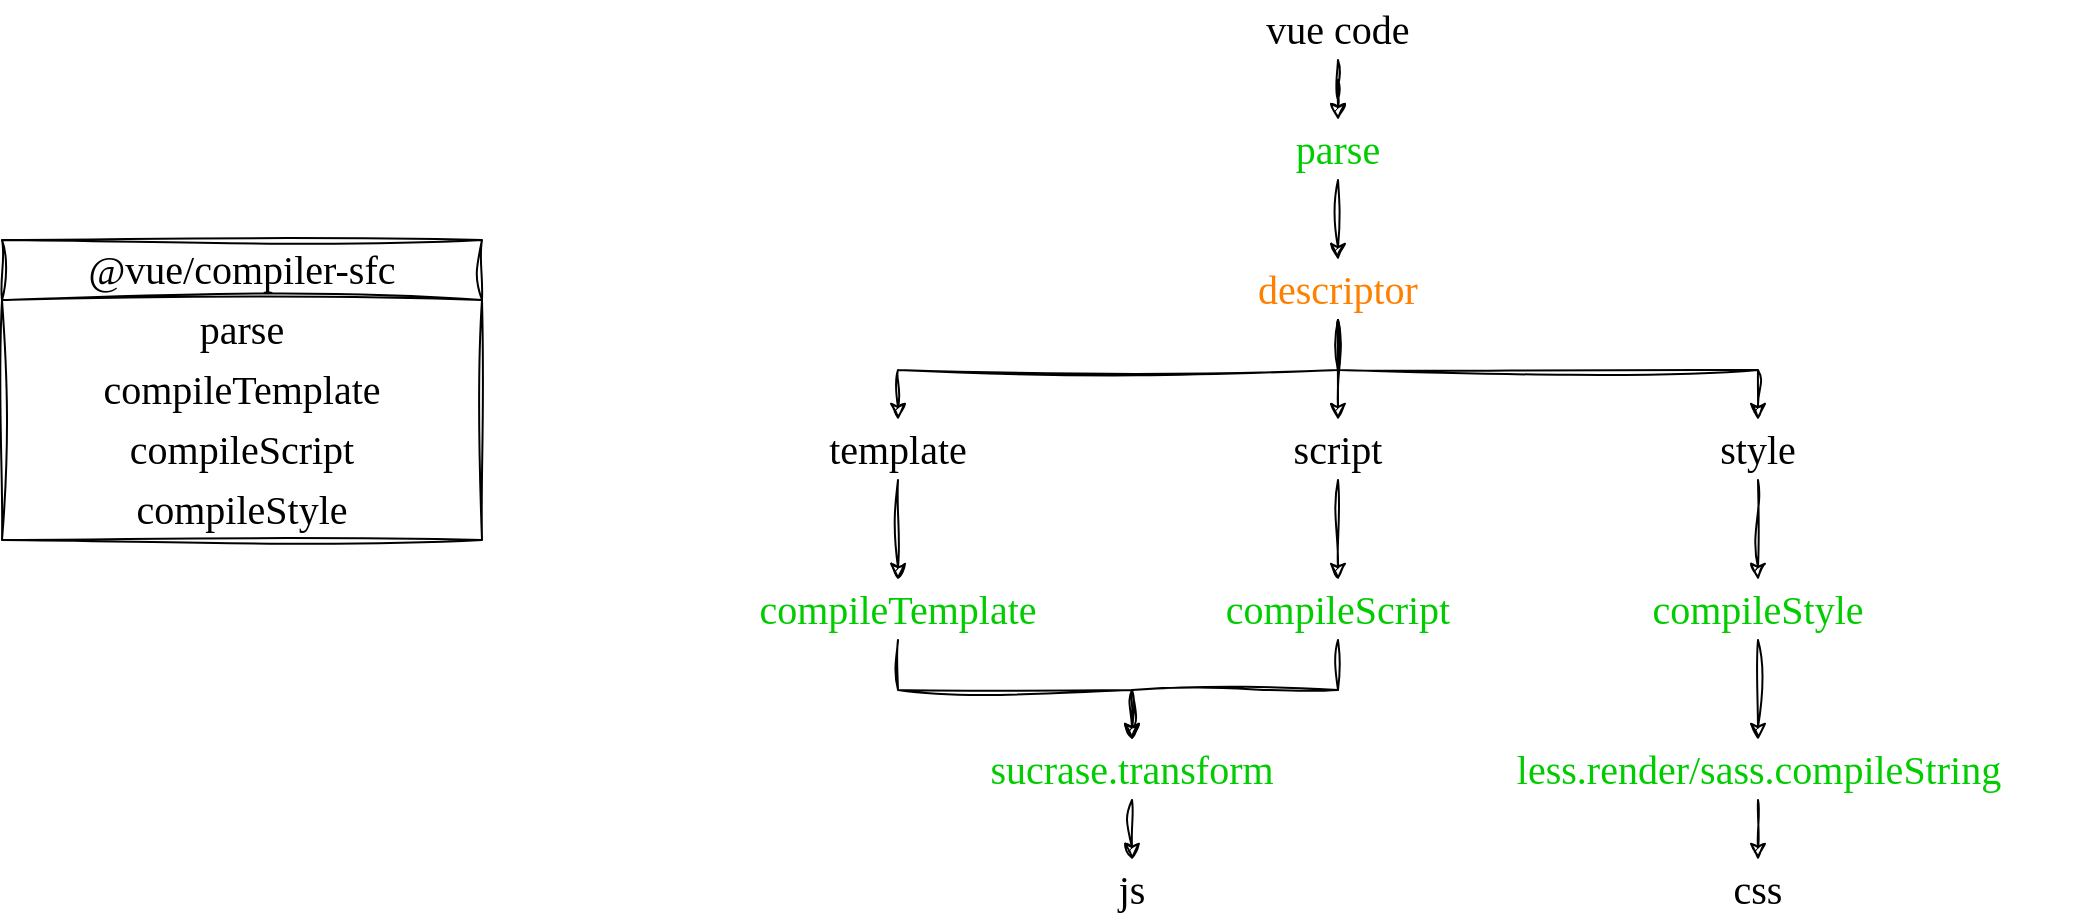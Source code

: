 <mxfile version="21.7.1" type="github">
  <diagram name="Page-1" id="V_C9YhNd82djP5Jn5Nui">
    <mxGraphModel dx="2347" dy="896" grid="1" gridSize="10" guides="1" tooltips="1" connect="1" arrows="1" fold="1" page="1" pageScale="1" pageWidth="827" pageHeight="1169" math="0" shadow="0">
      <root>
        <mxCell id="0" />
        <mxCell id="1" parent="0" />
        <mxCell id="zJxeYlZxJ97vLLtSq7D2-10" style="edgeStyle=orthogonalEdgeStyle;rounded=0;sketch=1;hachureGap=4;jiggle=2;curveFitting=1;orthogonalLoop=1;jettySize=auto;html=1;exitX=0.5;exitY=1;exitDx=0;exitDy=0;fontFamily=Architects Daughter;fontSource=https%3A%2F%2Ffonts.googleapis.com%2Fcss%3Ffamily%3DArchitects%2BDaughter;fontSize=16;" edge="1" parent="1" source="zJxeYlZxJ97vLLtSq7D2-1" target="zJxeYlZxJ97vLLtSq7D2-9">
          <mxGeometry relative="1" as="geometry" />
        </mxCell>
        <mxCell id="zJxeYlZxJ97vLLtSq7D2-1" value="&lt;font face=&quot;Comic Sans MS&quot;&gt;vue code&lt;/font&gt;" style="text;html=1;strokeColor=none;fillColor=none;align=center;verticalAlign=middle;whiteSpace=wrap;rounded=0;fontSize=20;fontFamily=Architects Daughter;" vertex="1" parent="1">
          <mxGeometry x="570" y="60" width="96" height="30" as="geometry" />
        </mxCell>
        <mxCell id="zJxeYlZxJ97vLLtSq7D2-3" value="&lt;font face=&quot;Comic Sans MS&quot;&gt;@vue/compiler-sfc&lt;/font&gt;" style="swimlane;fontStyle=0;childLayout=stackLayout;horizontal=1;startSize=30;horizontalStack=0;resizeParent=1;resizeParentMax=0;resizeLast=0;collapsible=1;marginBottom=0;whiteSpace=wrap;html=1;sketch=1;hachureGap=4;jiggle=2;curveFitting=1;fontFamily=Architects Daughter;fontSource=https%3A%2F%2Ffonts.googleapis.com%2Fcss%3Ffamily%3DArchitects%2BDaughter;fontSize=20;" vertex="1" parent="1">
          <mxGeometry x="-50" y="180" width="240" height="150" as="geometry">
            <mxRectangle x="-50" y="190" width="80" height="40" as="alternateBounds" />
          </mxGeometry>
        </mxCell>
        <mxCell id="zJxeYlZxJ97vLLtSq7D2-4" value="&lt;font face=&quot;Comic Sans MS&quot;&gt;parse&lt;/font&gt;" style="text;strokeColor=none;fillColor=none;align=center;verticalAlign=middle;spacingLeft=4;spacingRight=4;overflow=hidden;points=[[0,0.5],[1,0.5]];portConstraint=eastwest;rotatable=0;whiteSpace=wrap;html=1;fontSize=20;fontFamily=Architects Daughter;" vertex="1" parent="zJxeYlZxJ97vLLtSq7D2-3">
          <mxGeometry y="30" width="240" height="30" as="geometry" />
        </mxCell>
        <mxCell id="zJxeYlZxJ97vLLtSq7D2-7" value="&lt;font face=&quot;Comic Sans MS&quot;&gt;compileTemplate&lt;/font&gt;" style="text;strokeColor=none;fillColor=none;align=center;verticalAlign=middle;spacingLeft=4;spacingRight=4;overflow=hidden;points=[[0,0.5],[1,0.5]];portConstraint=eastwest;rotatable=0;whiteSpace=wrap;html=1;fontSize=20;fontFamily=Architects Daughter;" vertex="1" parent="zJxeYlZxJ97vLLtSq7D2-3">
          <mxGeometry y="60" width="240" height="30" as="geometry" />
        </mxCell>
        <mxCell id="zJxeYlZxJ97vLLtSq7D2-5" value="&lt;font face=&quot;Comic Sans MS&quot;&gt;compileScript&lt;/font&gt;" style="text;strokeColor=none;fillColor=none;align=center;verticalAlign=middle;spacingLeft=4;spacingRight=4;overflow=hidden;points=[[0,0.5],[1,0.5]];portConstraint=eastwest;rotatable=0;whiteSpace=wrap;html=1;fontSize=20;fontFamily=Architects Daughter;" vertex="1" parent="zJxeYlZxJ97vLLtSq7D2-3">
          <mxGeometry y="90" width="240" height="30" as="geometry" />
        </mxCell>
        <mxCell id="zJxeYlZxJ97vLLtSq7D2-6" value="&lt;font face=&quot;Comic Sans MS&quot;&gt;compileStyle&lt;/font&gt;" style="text;strokeColor=none;fillColor=none;align=center;verticalAlign=middle;spacingLeft=4;spacingRight=4;overflow=hidden;points=[[0,0.5],[1,0.5]];portConstraint=eastwest;rotatable=0;whiteSpace=wrap;html=1;fontSize=20;fontFamily=Architects Daughter;" vertex="1" parent="zJxeYlZxJ97vLLtSq7D2-3">
          <mxGeometry y="120" width="240" height="30" as="geometry" />
        </mxCell>
        <mxCell id="zJxeYlZxJ97vLLtSq7D2-12" style="edgeStyle=orthogonalEdgeStyle;rounded=0;sketch=1;hachureGap=4;jiggle=2;curveFitting=1;orthogonalLoop=1;jettySize=auto;html=1;exitX=0.5;exitY=1;exitDx=0;exitDy=0;entryX=0.5;entryY=0;entryDx=0;entryDy=0;fontFamily=Architects Daughter;fontSource=https%3A%2F%2Ffonts.googleapis.com%2Fcss%3Ffamily%3DArchitects%2BDaughter;fontSize=16;" edge="1" parent="1" source="zJxeYlZxJ97vLLtSq7D2-9" target="zJxeYlZxJ97vLLtSq7D2-11">
          <mxGeometry relative="1" as="geometry" />
        </mxCell>
        <mxCell id="zJxeYlZxJ97vLLtSq7D2-9" value="&lt;font color=&quot;#00cc00&quot; face=&quot;Comic Sans MS&quot;&gt;parse&lt;/font&gt;" style="text;html=1;strokeColor=none;fillColor=none;align=center;verticalAlign=middle;whiteSpace=wrap;rounded=0;fontSize=20;fontFamily=Architects Daughter;" vertex="1" parent="1">
          <mxGeometry x="570" y="120" width="96" height="30" as="geometry" />
        </mxCell>
        <mxCell id="zJxeYlZxJ97vLLtSq7D2-16" style="edgeStyle=orthogonalEdgeStyle;rounded=0;sketch=1;hachureGap=4;jiggle=2;curveFitting=1;orthogonalLoop=1;jettySize=auto;html=1;exitX=0.5;exitY=1;exitDx=0;exitDy=0;entryX=0.5;entryY=0;entryDx=0;entryDy=0;fontFamily=Architects Daughter;fontSource=https%3A%2F%2Ffonts.googleapis.com%2Fcss%3Ffamily%3DArchitects%2BDaughter;fontSize=16;" edge="1" parent="1" source="zJxeYlZxJ97vLLtSq7D2-11" target="zJxeYlZxJ97vLLtSq7D2-13">
          <mxGeometry relative="1" as="geometry" />
        </mxCell>
        <mxCell id="zJxeYlZxJ97vLLtSq7D2-17" style="edgeStyle=orthogonalEdgeStyle;rounded=0;sketch=1;hachureGap=4;jiggle=2;curveFitting=1;orthogonalLoop=1;jettySize=auto;html=1;exitX=0.5;exitY=1;exitDx=0;exitDy=0;entryX=0.5;entryY=0;entryDx=0;entryDy=0;fontFamily=Architects Daughter;fontSource=https%3A%2F%2Ffonts.googleapis.com%2Fcss%3Ffamily%3DArchitects%2BDaughter;fontSize=16;" edge="1" parent="1" source="zJxeYlZxJ97vLLtSq7D2-11" target="zJxeYlZxJ97vLLtSq7D2-14">
          <mxGeometry relative="1" as="geometry" />
        </mxCell>
        <mxCell id="zJxeYlZxJ97vLLtSq7D2-18" style="edgeStyle=orthogonalEdgeStyle;rounded=0;sketch=1;hachureGap=4;jiggle=2;curveFitting=1;orthogonalLoop=1;jettySize=auto;html=1;exitX=0.5;exitY=1;exitDx=0;exitDy=0;fontFamily=Architects Daughter;fontSource=https%3A%2F%2Ffonts.googleapis.com%2Fcss%3Ffamily%3DArchitects%2BDaughter;fontSize=16;" edge="1" parent="1" source="zJxeYlZxJ97vLLtSq7D2-11" target="zJxeYlZxJ97vLLtSq7D2-15">
          <mxGeometry relative="1" as="geometry" />
        </mxCell>
        <mxCell id="zJxeYlZxJ97vLLtSq7D2-11" value="&lt;font color=&quot;#ff8000&quot; face=&quot;Comic Sans MS&quot;&gt;descriptor&lt;/font&gt;" style="text;html=1;strokeColor=none;fillColor=none;align=center;verticalAlign=middle;whiteSpace=wrap;rounded=0;fontSize=20;fontFamily=Architects Daughter;" vertex="1" parent="1">
          <mxGeometry x="570" y="190" width="96" height="30" as="geometry" />
        </mxCell>
        <mxCell id="zJxeYlZxJ97vLLtSq7D2-22" style="edgeStyle=orthogonalEdgeStyle;rounded=0;sketch=1;hachureGap=4;jiggle=2;curveFitting=1;orthogonalLoop=1;jettySize=auto;html=1;exitX=0.5;exitY=1;exitDx=0;exitDy=0;entryX=0.5;entryY=0;entryDx=0;entryDy=0;fontFamily=Architects Daughter;fontSource=https%3A%2F%2Ffonts.googleapis.com%2Fcss%3Ffamily%3DArchitects%2BDaughter;fontSize=16;" edge="1" parent="1" source="zJxeYlZxJ97vLLtSq7D2-13" target="zJxeYlZxJ97vLLtSq7D2-19">
          <mxGeometry relative="1" as="geometry" />
        </mxCell>
        <mxCell id="zJxeYlZxJ97vLLtSq7D2-13" value="&lt;font face=&quot;Comic Sans MS&quot;&gt;template&lt;/font&gt;" style="text;html=1;strokeColor=none;fillColor=none;align=center;verticalAlign=middle;whiteSpace=wrap;rounded=0;fontSize=20;fontFamily=Architects Daughter;" vertex="1" parent="1">
          <mxGeometry x="350" y="270" width="96" height="30" as="geometry" />
        </mxCell>
        <mxCell id="zJxeYlZxJ97vLLtSq7D2-23" style="edgeStyle=orthogonalEdgeStyle;rounded=0;sketch=1;hachureGap=4;jiggle=2;curveFitting=1;orthogonalLoop=1;jettySize=auto;html=1;exitX=0.5;exitY=1;exitDx=0;exitDy=0;entryX=0.5;entryY=0;entryDx=0;entryDy=0;fontFamily=Architects Daughter;fontSource=https%3A%2F%2Ffonts.googleapis.com%2Fcss%3Ffamily%3DArchitects%2BDaughter;fontSize=16;" edge="1" parent="1" source="zJxeYlZxJ97vLLtSq7D2-14" target="zJxeYlZxJ97vLLtSq7D2-20">
          <mxGeometry relative="1" as="geometry" />
        </mxCell>
        <mxCell id="zJxeYlZxJ97vLLtSq7D2-14" value="&lt;font face=&quot;Comic Sans MS&quot;&gt;script&lt;/font&gt;" style="text;html=1;strokeColor=none;fillColor=none;align=center;verticalAlign=middle;whiteSpace=wrap;rounded=0;fontSize=20;fontFamily=Architects Daughter;" vertex="1" parent="1">
          <mxGeometry x="570" y="270" width="96" height="30" as="geometry" />
        </mxCell>
        <mxCell id="zJxeYlZxJ97vLLtSq7D2-24" style="edgeStyle=orthogonalEdgeStyle;rounded=0;sketch=1;hachureGap=4;jiggle=2;curveFitting=1;orthogonalLoop=1;jettySize=auto;html=1;exitX=0.5;exitY=1;exitDx=0;exitDy=0;entryX=0.5;entryY=0;entryDx=0;entryDy=0;fontFamily=Architects Daughter;fontSource=https%3A%2F%2Ffonts.googleapis.com%2Fcss%3Ffamily%3DArchitects%2BDaughter;fontSize=16;" edge="1" parent="1" source="zJxeYlZxJ97vLLtSq7D2-15" target="zJxeYlZxJ97vLLtSq7D2-21">
          <mxGeometry relative="1" as="geometry" />
        </mxCell>
        <mxCell id="zJxeYlZxJ97vLLtSq7D2-15" value="&lt;font face=&quot;Comic Sans MS&quot;&gt;style&lt;/font&gt;" style="text;html=1;strokeColor=none;fillColor=none;align=center;verticalAlign=middle;whiteSpace=wrap;rounded=0;fontSize=20;fontFamily=Architects Daughter;" vertex="1" parent="1">
          <mxGeometry x="780" y="270" width="96" height="30" as="geometry" />
        </mxCell>
        <mxCell id="zJxeYlZxJ97vLLtSq7D2-29" style="edgeStyle=orthogonalEdgeStyle;rounded=0;sketch=1;hachureGap=4;jiggle=2;curveFitting=1;orthogonalLoop=1;jettySize=auto;html=1;exitX=0.5;exitY=1;exitDx=0;exitDy=0;fontFamily=Architects Daughter;fontSource=https%3A%2F%2Ffonts.googleapis.com%2Fcss%3Ffamily%3DArchitects%2BDaughter;fontSize=16;" edge="1" parent="1" source="zJxeYlZxJ97vLLtSq7D2-19" target="zJxeYlZxJ97vLLtSq7D2-27">
          <mxGeometry relative="1" as="geometry" />
        </mxCell>
        <mxCell id="zJxeYlZxJ97vLLtSq7D2-19" value="&lt;font color=&quot;#00cc00&quot; face=&quot;Comic Sans MS&quot;&gt;compileTemplate&lt;/font&gt;" style="text;html=1;strokeColor=none;fillColor=none;align=center;verticalAlign=middle;whiteSpace=wrap;rounded=0;fontSize=20;fontFamily=Architects Daughter;" vertex="1" parent="1">
          <mxGeometry x="318" y="350" width="160" height="30" as="geometry" />
        </mxCell>
        <mxCell id="zJxeYlZxJ97vLLtSq7D2-30" style="edgeStyle=orthogonalEdgeStyle;rounded=0;sketch=1;hachureGap=4;jiggle=2;curveFitting=1;orthogonalLoop=1;jettySize=auto;html=1;exitX=0.5;exitY=1;exitDx=0;exitDy=0;fontFamily=Architects Daughter;fontSource=https%3A%2F%2Ffonts.googleapis.com%2Fcss%3Ffamily%3DArchitects%2BDaughter;fontSize=16;" edge="1" parent="1" source="zJxeYlZxJ97vLLtSq7D2-20" target="zJxeYlZxJ97vLLtSq7D2-27">
          <mxGeometry relative="1" as="geometry" />
        </mxCell>
        <mxCell id="zJxeYlZxJ97vLLtSq7D2-20" value="&lt;font face=&quot;Comic Sans MS&quot; color=&quot;#00cc00&quot;&gt;compileScript&lt;/font&gt;" style="text;html=1;strokeColor=none;fillColor=none;align=center;verticalAlign=middle;whiteSpace=wrap;rounded=0;fontSize=20;fontFamily=Architects Daughter;" vertex="1" parent="1">
          <mxGeometry x="538" y="350" width="160" height="30" as="geometry" />
        </mxCell>
        <mxCell id="zJxeYlZxJ97vLLtSq7D2-31" style="edgeStyle=orthogonalEdgeStyle;rounded=0;sketch=1;hachureGap=4;jiggle=2;curveFitting=1;orthogonalLoop=1;jettySize=auto;html=1;exitX=0.5;exitY=1;exitDx=0;exitDy=0;fontFamily=Architects Daughter;fontSource=https%3A%2F%2Ffonts.googleapis.com%2Fcss%3Ffamily%3DArchitects%2BDaughter;fontSize=16;" edge="1" parent="1" source="zJxeYlZxJ97vLLtSq7D2-21" target="zJxeYlZxJ97vLLtSq7D2-28">
          <mxGeometry relative="1" as="geometry" />
        </mxCell>
        <mxCell id="zJxeYlZxJ97vLLtSq7D2-21" value="&lt;font face=&quot;Comic Sans MS&quot; color=&quot;#00cc00&quot;&gt;compileStyle&lt;/font&gt;" style="text;html=1;strokeColor=none;fillColor=none;align=center;verticalAlign=middle;whiteSpace=wrap;rounded=0;fontSize=20;fontFamily=Architects Daughter;" vertex="1" parent="1">
          <mxGeometry x="748" y="350" width="160" height="30" as="geometry" />
        </mxCell>
        <mxCell id="zJxeYlZxJ97vLLtSq7D2-34" style="edgeStyle=orthogonalEdgeStyle;rounded=0;sketch=1;hachureGap=4;jiggle=2;curveFitting=1;orthogonalLoop=1;jettySize=auto;html=1;exitX=0.5;exitY=1;exitDx=0;exitDy=0;entryX=0.5;entryY=0;entryDx=0;entryDy=0;fontFamily=Architects Daughter;fontSource=https%3A%2F%2Ffonts.googleapis.com%2Fcss%3Ffamily%3DArchitects%2BDaughter;fontSize=16;" edge="1" parent="1" source="zJxeYlZxJ97vLLtSq7D2-27" target="zJxeYlZxJ97vLLtSq7D2-32">
          <mxGeometry relative="1" as="geometry" />
        </mxCell>
        <mxCell id="zJxeYlZxJ97vLLtSq7D2-27" value="&lt;font color=&quot;#00cc00&quot; face=&quot;Comic Sans MS&quot;&gt;sucrase.transform&lt;/font&gt;" style="text;html=1;strokeColor=none;fillColor=none;align=center;verticalAlign=middle;whiteSpace=wrap;rounded=0;fontSize=20;fontFamily=Architects Daughter;" vertex="1" parent="1">
          <mxGeometry x="420" y="430" width="190" height="30" as="geometry" />
        </mxCell>
        <mxCell id="zJxeYlZxJ97vLLtSq7D2-35" style="edgeStyle=orthogonalEdgeStyle;rounded=0;sketch=1;hachureGap=4;jiggle=2;curveFitting=1;orthogonalLoop=1;jettySize=auto;html=1;exitX=0.5;exitY=1;exitDx=0;exitDy=0;entryX=0.5;entryY=0;entryDx=0;entryDy=0;fontFamily=Architects Daughter;fontSource=https%3A%2F%2Ffonts.googleapis.com%2Fcss%3Ffamily%3DArchitects%2BDaughter;fontSize=16;" edge="1" parent="1" source="zJxeYlZxJ97vLLtSq7D2-28" target="zJxeYlZxJ97vLLtSq7D2-33">
          <mxGeometry relative="1" as="geometry" />
        </mxCell>
        <mxCell id="zJxeYlZxJ97vLLtSq7D2-28" value="&lt;font color=&quot;#00cc00&quot; face=&quot;Comic Sans MS&quot;&gt;less.render/sass.compileString&lt;/font&gt;" style="text;html=1;strokeColor=none;fillColor=none;align=center;verticalAlign=middle;whiteSpace=wrap;rounded=0;fontSize=20;fontFamily=Architects Daughter;" vertex="1" parent="1">
          <mxGeometry x="664.5" y="430" width="327" height="30" as="geometry" />
        </mxCell>
        <mxCell id="zJxeYlZxJ97vLLtSq7D2-32" value="&lt;font face=&quot;Comic Sans MS&quot;&gt;js&lt;/font&gt;" style="text;html=1;strokeColor=none;fillColor=none;align=center;verticalAlign=middle;whiteSpace=wrap;rounded=0;fontSize=20;fontFamily=Architects Daughter;" vertex="1" parent="1">
          <mxGeometry x="467" y="490" width="96" height="30" as="geometry" />
        </mxCell>
        <mxCell id="zJxeYlZxJ97vLLtSq7D2-33" value="&lt;font face=&quot;Comic Sans MS&quot;&gt;css&lt;/font&gt;" style="text;html=1;strokeColor=none;fillColor=none;align=center;verticalAlign=middle;whiteSpace=wrap;rounded=0;fontSize=20;fontFamily=Architects Daughter;" vertex="1" parent="1">
          <mxGeometry x="780" y="490" width="96" height="30" as="geometry" />
        </mxCell>
      </root>
    </mxGraphModel>
  </diagram>
</mxfile>
